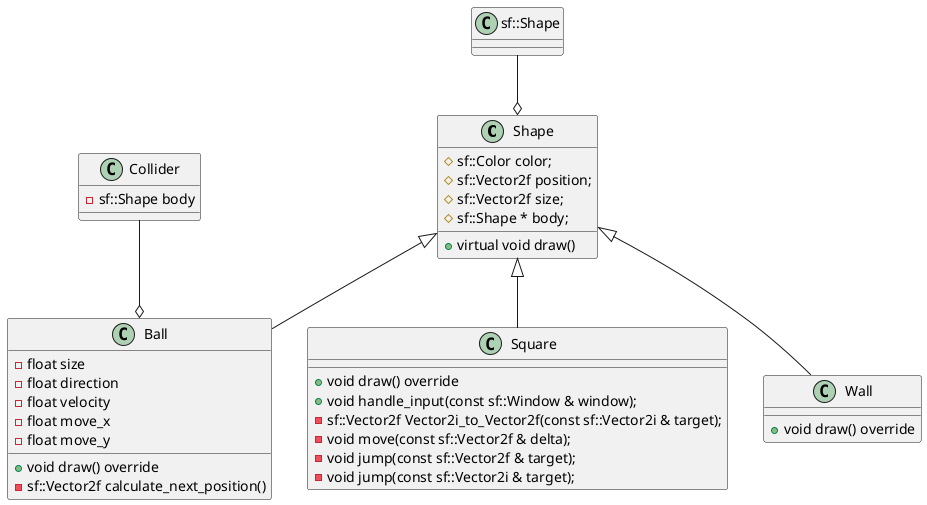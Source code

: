 @startuml walls_and_bouncing

class Shape {
  # sf::Color color;
  # sf::Vector2f position;
  # sf::Vector2f size;
  # sf::Shape * body;
  + virtual void draw()
}

class Square {
  + void draw() override
  + void handle_input(const sf::Window & window);
  - sf::Vector2f Vector2i_to_Vector2f(const sf::Vector2i & target);
  - void move(const sf::Vector2f & delta);
  - void jump(const sf::Vector2f & target);
  - void jump(const sf::Vector2i & target);
}

class Ball {
  - float size
  - float direction
  - float velocity
  - float move_x
  - float move_y
  + void draw() override
  - sf::Vector2f calculate_next_position()
}

class Wall {
  + void draw() override
}

class Collider {
  - sf::Shape body
}

class sf::Shape {

}

Shape <|-- Square
Shape <|-- Ball
Shape <|-- Wall
sf::Shape --o Shape
Collider --o Ball
@enduml